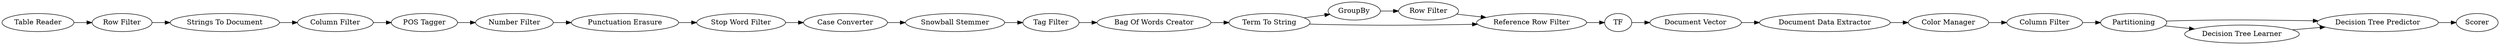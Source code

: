 digraph {
	16 [label=TF]
	20 [label="Row Filter"]
	21 [label="Color Manager"]
	22 [label="Column Filter"]
	37 [label="Table Reader"]
	58 [label=Partitioning]
	95 [label="Column Filter"]
	106 [label="Term To String"]
	107 [label=GroupBy]
	108 [label="Row Filter"]
	109 [label="Reference Row Filter"]
	110 [label="Decision Tree Predictor"]
	112 [label="Case Converter"]
	113 [label="Snowball Stemmer"]
	114 [label="Tag Filter"]
	115 [label="Punctuation Erasure"]
	116 [label="Number Filter"]
	117 [label="Decision Tree Learner"]
	118 [label="Document Data Extractor"]
	119 [label="Strings To Document"]
	120 [label="POS Tagger"]
	121 [label="Bag Of Words Creator"]
	122 [label="Document Vector"]
	123 [label="Stop Word Filter"]
	124 [label=Scorer]
	16 -> 122
	20 -> 119
	21 -> 95
	22 -> 120
	37 -> 20
	58 -> 117
	58 -> 110
	95 -> 58
	106 -> 107
	106 -> 109
	107 -> 108
	108 -> 109
	109 -> 16
	110 -> 124
	112 -> 113
	113 -> 114
	114 -> 121
	115 -> 123
	116 -> 115
	117 -> 110
	118 -> 21
	119 -> 22
	120 -> 116
	121 -> 106
	122 -> 118
	123 -> 112
	rankdir=LR
}
